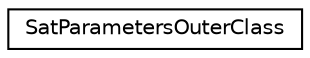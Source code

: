 digraph "Graphical Class Hierarchy"
{
 // LATEX_PDF_SIZE
  edge [fontname="Helvetica",fontsize="10",labelfontname="Helvetica",labelfontsize="10"];
  node [fontname="Helvetica",fontsize="10",shape=record];
  rankdir="LR";
  Node0 [label="SatParametersOuterClass",height=0.2,width=0.4,color="black", fillcolor="white", style="filled",URL="$classcom_1_1google_1_1ortools_1_1sat_1_1SatParametersOuterClass.html",tooltip=" "];
}
